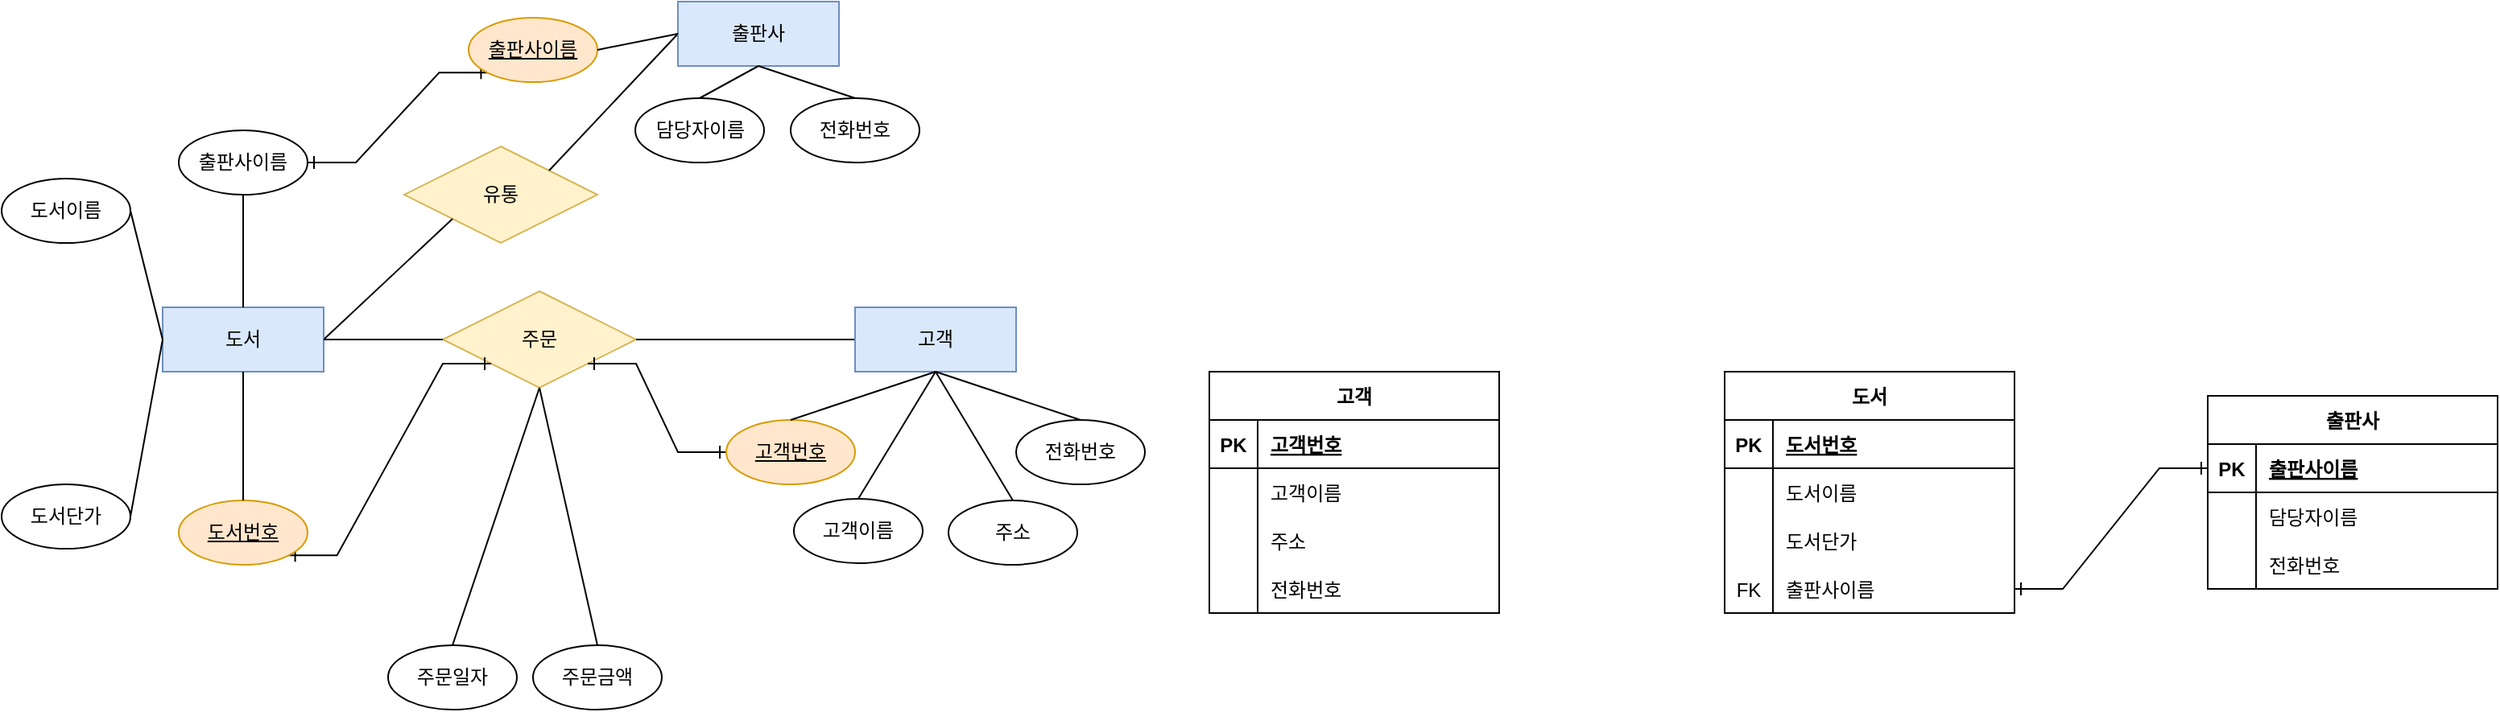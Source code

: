 <mxfile version="20.5.3" type="github">
  <diagram id="mmalEEf8XSI_XkNJ3Toq" name="페이지-1">
    <mxGraphModel dx="1182" dy="732" grid="1" gridSize="10" guides="1" tooltips="1" connect="1" arrows="1" fold="1" page="1" pageScale="1" pageWidth="827" pageHeight="1169" math="0" shadow="0">
      <root>
        <mxCell id="0" />
        <mxCell id="1" parent="0" />
        <mxCell id="ofN5f0t3uMmVJ3fVXrQQ-20" value="유통" style="shape=rhombus;perimeter=rhombusPerimeter;whiteSpace=wrap;html=1;align=center;fillColor=#fff2cc;strokeColor=#d6b656;" vertex="1" parent="1">
          <mxGeometry x="270" y="100" width="120" height="60" as="geometry" />
        </mxCell>
        <mxCell id="ofN5f0t3uMmVJ3fVXrQQ-55" value="" style="endArrow=none;html=1;rounded=0;entryX=0;entryY=1;entryDx=0;entryDy=0;exitX=1;exitY=0.5;exitDx=0;exitDy=0;" edge="1" parent="1" source="ofN5f0t3uMmVJ3fVXrQQ-1" target="ofN5f0t3uMmVJ3fVXrQQ-20">
          <mxGeometry relative="1" as="geometry">
            <mxPoint x="194" y="60" as="sourcePoint" />
            <mxPoint x="354" y="60" as="targetPoint" />
          </mxGeometry>
        </mxCell>
        <mxCell id="ofN5f0t3uMmVJ3fVXrQQ-57" value="" style="endArrow=none;html=1;rounded=0;exitX=0;exitY=0.5;exitDx=0;exitDy=0;entryX=1;entryY=0;entryDx=0;entryDy=0;" edge="1" parent="1" source="ofN5f0t3uMmVJ3fVXrQQ-2" target="ofN5f0t3uMmVJ3fVXrQQ-20">
          <mxGeometry relative="1" as="geometry">
            <mxPoint x="360" y="60" as="sourcePoint" />
            <mxPoint x="360" y="110" as="targetPoint" />
          </mxGeometry>
        </mxCell>
        <mxCell id="ofN5f0t3uMmVJ3fVXrQQ-66" value="주문" style="shape=rhombus;perimeter=rhombusPerimeter;whiteSpace=wrap;html=1;align=center;fillColor=#fff2cc;strokeColor=#d6b656;" vertex="1" parent="1">
          <mxGeometry x="294" y="190" width="120" height="60" as="geometry" />
        </mxCell>
        <mxCell id="ofN5f0t3uMmVJ3fVXrQQ-1" value="도서" style="whiteSpace=wrap;html=1;align=center;fillColor=#dae8fc;strokeColor=#6c8ebf;" vertex="1" parent="1">
          <mxGeometry x="120" y="200" width="100" height="40" as="geometry" />
        </mxCell>
        <mxCell id="ofN5f0t3uMmVJ3fVXrQQ-197" style="edgeStyle=entityRelationEdgeStyle;rounded=0;orthogonalLoop=1;jettySize=auto;html=1;exitX=1;exitY=1;exitDx=0;exitDy=0;fontSize=30;startArrow=ERone;startFill=0;endArrow=ERone;endFill=0;elbow=vertical;entryX=0;entryY=1;entryDx=0;entryDy=0;" edge="1" parent="1" source="ofN5f0t3uMmVJ3fVXrQQ-7" target="ofN5f0t3uMmVJ3fVXrQQ-66">
          <mxGeometry relative="1" as="geometry" />
        </mxCell>
        <mxCell id="ofN5f0t3uMmVJ3fVXrQQ-7" value="도서번호" style="ellipse;whiteSpace=wrap;html=1;align=center;fontStyle=4;fillColor=#ffe6cc;strokeColor=#d79b00;" vertex="1" parent="1">
          <mxGeometry x="130" y="320" width="80" height="40" as="geometry" />
        </mxCell>
        <mxCell id="ofN5f0t3uMmVJ3fVXrQQ-10" value="도서이름" style="ellipse;whiteSpace=wrap;html=1;align=center;" vertex="1" parent="1">
          <mxGeometry x="20" y="120" width="80" height="40" as="geometry" />
        </mxCell>
        <mxCell id="ofN5f0t3uMmVJ3fVXrQQ-12" value="도서단가" style="ellipse;whiteSpace=wrap;html=1;align=center;" vertex="1" parent="1">
          <mxGeometry x="20" y="310" width="80" height="40" as="geometry" />
        </mxCell>
        <mxCell id="ofN5f0t3uMmVJ3fVXrQQ-196" style="edgeStyle=entityRelationEdgeStyle;rounded=0;orthogonalLoop=1;jettySize=auto;html=1;exitX=1;exitY=0.5;exitDx=0;exitDy=0;entryX=0;entryY=1;entryDx=0;entryDy=0;fontSize=30;startArrow=ERone;startFill=0;endArrow=ERone;endFill=0;elbow=vertical;" edge="1" parent="1" source="ofN5f0t3uMmVJ3fVXrQQ-13" target="ofN5f0t3uMmVJ3fVXrQQ-38">
          <mxGeometry relative="1" as="geometry" />
        </mxCell>
        <mxCell id="ofN5f0t3uMmVJ3fVXrQQ-13" value="출판사이름" style="ellipse;whiteSpace=wrap;html=1;align=center;" vertex="1" parent="1">
          <mxGeometry x="130" y="90" width="80" height="40" as="geometry" />
        </mxCell>
        <mxCell id="ofN5f0t3uMmVJ3fVXrQQ-14" style="rounded=0;orthogonalLoop=1;jettySize=auto;html=1;exitX=0.5;exitY=1;exitDx=0;exitDy=0;entryX=0.5;entryY=0;entryDx=0;entryDy=0;endArrow=none;endFill=0;" edge="1" parent="1" source="ofN5f0t3uMmVJ3fVXrQQ-1" target="ofN5f0t3uMmVJ3fVXrQQ-7">
          <mxGeometry relative="1" as="geometry" />
        </mxCell>
        <mxCell id="ofN5f0t3uMmVJ3fVXrQQ-15" style="edgeStyle=none;rounded=0;orthogonalLoop=1;jettySize=auto;html=1;exitX=0;exitY=0.5;exitDx=0;exitDy=0;entryX=1;entryY=0.5;entryDx=0;entryDy=0;endArrow=none;endFill=0;" edge="1" parent="1" source="ofN5f0t3uMmVJ3fVXrQQ-1" target="ofN5f0t3uMmVJ3fVXrQQ-10">
          <mxGeometry relative="1" as="geometry" />
        </mxCell>
        <mxCell id="ofN5f0t3uMmVJ3fVXrQQ-16" style="edgeStyle=none;rounded=0;orthogonalLoop=1;jettySize=auto;html=1;exitX=1;exitY=0.5;exitDx=0;exitDy=0;entryX=0;entryY=0.5;entryDx=0;entryDy=0;endArrow=none;endFill=0;" edge="1" parent="1" source="ofN5f0t3uMmVJ3fVXrQQ-12" target="ofN5f0t3uMmVJ3fVXrQQ-1">
          <mxGeometry relative="1" as="geometry" />
        </mxCell>
        <mxCell id="ofN5f0t3uMmVJ3fVXrQQ-19" style="edgeStyle=none;rounded=0;orthogonalLoop=1;jettySize=auto;html=1;exitX=0.5;exitY=1;exitDx=0;exitDy=0;entryX=0.5;entryY=0;entryDx=0;entryDy=0;endArrow=none;endFill=0;" edge="1" parent="1" source="ofN5f0t3uMmVJ3fVXrQQ-13" target="ofN5f0t3uMmVJ3fVXrQQ-1">
          <mxGeometry relative="1" as="geometry" />
        </mxCell>
        <mxCell id="ofN5f0t3uMmVJ3fVXrQQ-68" value="" style="endArrow=none;html=1;rounded=0;exitX=1;exitY=0.5;exitDx=0;exitDy=0;entryX=0;entryY=0.5;entryDx=0;entryDy=0;" edge="1" parent="1" source="ofN5f0t3uMmVJ3fVXrQQ-1" target="ofN5f0t3uMmVJ3fVXrQQ-66">
          <mxGeometry relative="1" as="geometry">
            <mxPoint x="240" y="170" as="sourcePoint" />
            <mxPoint x="400" y="170" as="targetPoint" />
          </mxGeometry>
        </mxCell>
        <mxCell id="ofN5f0t3uMmVJ3fVXrQQ-70" value="" style="endArrow=none;html=1;rounded=0;exitX=1;exitY=0.5;exitDx=0;exitDy=0;entryX=0;entryY=0.5;entryDx=0;entryDy=0;" edge="1" parent="1" source="ofN5f0t3uMmVJ3fVXrQQ-66" target="ofN5f0t3uMmVJ3fVXrQQ-4">
          <mxGeometry relative="1" as="geometry">
            <mxPoint x="370" y="240" as="sourcePoint" />
            <mxPoint x="530" y="240" as="targetPoint" />
          </mxGeometry>
        </mxCell>
        <mxCell id="ofN5f0t3uMmVJ3fVXrQQ-75" style="edgeStyle=none;rounded=0;orthogonalLoop=1;jettySize=auto;html=1;exitX=0.5;exitY=0;exitDx=0;exitDy=0;entryX=0.5;entryY=1;entryDx=0;entryDy=0;endArrow=none;endFill=0;" edge="1" parent="1" source="ofN5f0t3uMmVJ3fVXrQQ-72" target="ofN5f0t3uMmVJ3fVXrQQ-66">
          <mxGeometry relative="1" as="geometry" />
        </mxCell>
        <mxCell id="ofN5f0t3uMmVJ3fVXrQQ-72" value="주문일자" style="ellipse;whiteSpace=wrap;html=1;align=center;" vertex="1" parent="1">
          <mxGeometry x="260" y="410" width="80" height="40" as="geometry" />
        </mxCell>
        <mxCell id="ofN5f0t3uMmVJ3fVXrQQ-78" style="edgeStyle=none;rounded=0;orthogonalLoop=1;jettySize=auto;html=1;exitX=0.5;exitY=0;exitDx=0;exitDy=0;entryX=0.5;entryY=1;entryDx=0;entryDy=0;endArrow=none;endFill=0;" edge="1" parent="1" source="ofN5f0t3uMmVJ3fVXrQQ-74" target="ofN5f0t3uMmVJ3fVXrQQ-66">
          <mxGeometry relative="1" as="geometry" />
        </mxCell>
        <mxCell id="ofN5f0t3uMmVJ3fVXrQQ-74" value="주문금액" style="ellipse;whiteSpace=wrap;html=1;align=center;" vertex="1" parent="1">
          <mxGeometry x="350" y="410" width="80" height="40" as="geometry" />
        </mxCell>
        <mxCell id="ofN5f0t3uMmVJ3fVXrQQ-104" value="도서" style="shape=table;startSize=30;container=1;collapsible=1;childLayout=tableLayout;fixedRows=1;rowLines=0;fontStyle=1;align=center;resizeLast=1;" vertex="1" parent="1">
          <mxGeometry x="1090" y="240" width="180" height="150" as="geometry" />
        </mxCell>
        <mxCell id="ofN5f0t3uMmVJ3fVXrQQ-105" value="" style="shape=tableRow;horizontal=0;startSize=0;swimlaneHead=0;swimlaneBody=0;fillColor=none;collapsible=0;dropTarget=0;points=[[0,0.5],[1,0.5]];portConstraint=eastwest;top=0;left=0;right=0;bottom=1;" vertex="1" parent="ofN5f0t3uMmVJ3fVXrQQ-104">
          <mxGeometry y="30" width="180" height="30" as="geometry" />
        </mxCell>
        <mxCell id="ofN5f0t3uMmVJ3fVXrQQ-106" value="PK" style="shape=partialRectangle;connectable=0;fillColor=none;top=0;left=0;bottom=0;right=0;fontStyle=1;overflow=hidden;" vertex="1" parent="ofN5f0t3uMmVJ3fVXrQQ-105">
          <mxGeometry width="30" height="30" as="geometry">
            <mxRectangle width="30" height="30" as="alternateBounds" />
          </mxGeometry>
        </mxCell>
        <mxCell id="ofN5f0t3uMmVJ3fVXrQQ-107" value="도서번호" style="shape=partialRectangle;connectable=0;fillColor=none;top=0;left=0;bottom=0;right=0;align=left;spacingLeft=6;fontStyle=5;overflow=hidden;" vertex="1" parent="ofN5f0t3uMmVJ3fVXrQQ-105">
          <mxGeometry x="30" width="150" height="30" as="geometry">
            <mxRectangle width="150" height="30" as="alternateBounds" />
          </mxGeometry>
        </mxCell>
        <mxCell id="ofN5f0t3uMmVJ3fVXrQQ-108" value="" style="shape=tableRow;horizontal=0;startSize=0;swimlaneHead=0;swimlaneBody=0;fillColor=none;collapsible=0;dropTarget=0;points=[[0,0.5],[1,0.5]];portConstraint=eastwest;top=0;left=0;right=0;bottom=0;" vertex="1" parent="ofN5f0t3uMmVJ3fVXrQQ-104">
          <mxGeometry y="60" width="180" height="30" as="geometry" />
        </mxCell>
        <mxCell id="ofN5f0t3uMmVJ3fVXrQQ-109" value="" style="shape=partialRectangle;connectable=0;fillColor=none;top=0;left=0;bottom=0;right=0;editable=1;overflow=hidden;" vertex="1" parent="ofN5f0t3uMmVJ3fVXrQQ-108">
          <mxGeometry width="30" height="30" as="geometry">
            <mxRectangle width="30" height="30" as="alternateBounds" />
          </mxGeometry>
        </mxCell>
        <mxCell id="ofN5f0t3uMmVJ3fVXrQQ-110" value="도서이름" style="shape=partialRectangle;connectable=0;fillColor=none;top=0;left=0;bottom=0;right=0;align=left;spacingLeft=6;overflow=hidden;" vertex="1" parent="ofN5f0t3uMmVJ3fVXrQQ-108">
          <mxGeometry x="30" width="150" height="30" as="geometry">
            <mxRectangle width="150" height="30" as="alternateBounds" />
          </mxGeometry>
        </mxCell>
        <mxCell id="ofN5f0t3uMmVJ3fVXrQQ-111" value="" style="shape=tableRow;horizontal=0;startSize=0;swimlaneHead=0;swimlaneBody=0;fillColor=none;collapsible=0;dropTarget=0;points=[[0,0.5],[1,0.5]];portConstraint=eastwest;top=0;left=0;right=0;bottom=0;" vertex="1" parent="ofN5f0t3uMmVJ3fVXrQQ-104">
          <mxGeometry y="90" width="180" height="30" as="geometry" />
        </mxCell>
        <mxCell id="ofN5f0t3uMmVJ3fVXrQQ-112" value="" style="shape=partialRectangle;connectable=0;fillColor=none;top=0;left=0;bottom=0;right=0;editable=1;overflow=hidden;" vertex="1" parent="ofN5f0t3uMmVJ3fVXrQQ-111">
          <mxGeometry width="30" height="30" as="geometry">
            <mxRectangle width="30" height="30" as="alternateBounds" />
          </mxGeometry>
        </mxCell>
        <mxCell id="ofN5f0t3uMmVJ3fVXrQQ-113" value="도서단가" style="shape=partialRectangle;connectable=0;fillColor=none;top=0;left=0;bottom=0;right=0;align=left;spacingLeft=6;overflow=hidden;" vertex="1" parent="ofN5f0t3uMmVJ3fVXrQQ-111">
          <mxGeometry x="30" width="150" height="30" as="geometry">
            <mxRectangle width="150" height="30" as="alternateBounds" />
          </mxGeometry>
        </mxCell>
        <mxCell id="ofN5f0t3uMmVJ3fVXrQQ-130" value="" style="shape=tableRow;horizontal=0;startSize=0;swimlaneHead=0;swimlaneBody=0;fillColor=none;collapsible=0;dropTarget=0;points=[[0,0.5],[1,0.5]];portConstraint=eastwest;top=0;left=0;right=0;bottom=0;" vertex="1" parent="ofN5f0t3uMmVJ3fVXrQQ-104">
          <mxGeometry y="120" width="180" height="30" as="geometry" />
        </mxCell>
        <mxCell id="ofN5f0t3uMmVJ3fVXrQQ-131" value="FK" style="shape=partialRectangle;connectable=0;fillColor=none;top=0;left=0;bottom=0;right=0;fontStyle=0;overflow=hidden;" vertex="1" parent="ofN5f0t3uMmVJ3fVXrQQ-130">
          <mxGeometry width="30" height="30" as="geometry">
            <mxRectangle width="30" height="30" as="alternateBounds" />
          </mxGeometry>
        </mxCell>
        <mxCell id="ofN5f0t3uMmVJ3fVXrQQ-132" value="출판사이름" style="shape=partialRectangle;connectable=0;fillColor=none;top=0;left=0;bottom=0;right=0;align=left;spacingLeft=6;fontStyle=0;overflow=hidden;" vertex="1" parent="ofN5f0t3uMmVJ3fVXrQQ-130">
          <mxGeometry x="30" width="150" height="30" as="geometry">
            <mxRectangle width="150" height="30" as="alternateBounds" />
          </mxGeometry>
        </mxCell>
        <mxCell id="ofN5f0t3uMmVJ3fVXrQQ-117" value="출판사" style="shape=table;startSize=30;container=1;collapsible=1;childLayout=tableLayout;fixedRows=1;rowLines=0;fontStyle=1;align=center;resizeLast=1;" vertex="1" parent="1">
          <mxGeometry x="1390" y="255" width="180" height="120" as="geometry" />
        </mxCell>
        <mxCell id="ofN5f0t3uMmVJ3fVXrQQ-118" value="" style="shape=tableRow;horizontal=0;startSize=0;swimlaneHead=0;swimlaneBody=0;fillColor=none;collapsible=0;dropTarget=0;points=[[0,0.5],[1,0.5]];portConstraint=eastwest;top=0;left=0;right=0;bottom=1;" vertex="1" parent="ofN5f0t3uMmVJ3fVXrQQ-117">
          <mxGeometry y="30" width="180" height="30" as="geometry" />
        </mxCell>
        <mxCell id="ofN5f0t3uMmVJ3fVXrQQ-119" value="PK" style="shape=partialRectangle;connectable=0;fillColor=none;top=0;left=0;bottom=0;right=0;fontStyle=1;overflow=hidden;" vertex="1" parent="ofN5f0t3uMmVJ3fVXrQQ-118">
          <mxGeometry width="30" height="30" as="geometry">
            <mxRectangle width="30" height="30" as="alternateBounds" />
          </mxGeometry>
        </mxCell>
        <mxCell id="ofN5f0t3uMmVJ3fVXrQQ-120" value="출판사이름" style="shape=partialRectangle;connectable=0;fillColor=none;top=0;left=0;bottom=0;right=0;align=left;spacingLeft=6;fontStyle=5;overflow=hidden;" vertex="1" parent="ofN5f0t3uMmVJ3fVXrQQ-118">
          <mxGeometry x="30" width="150" height="30" as="geometry">
            <mxRectangle width="150" height="30" as="alternateBounds" />
          </mxGeometry>
        </mxCell>
        <mxCell id="ofN5f0t3uMmVJ3fVXrQQ-121" value="" style="shape=tableRow;horizontal=0;startSize=0;swimlaneHead=0;swimlaneBody=0;fillColor=none;collapsible=0;dropTarget=0;points=[[0,0.5],[1,0.5]];portConstraint=eastwest;top=0;left=0;right=0;bottom=0;" vertex="1" parent="ofN5f0t3uMmVJ3fVXrQQ-117">
          <mxGeometry y="60" width="180" height="30" as="geometry" />
        </mxCell>
        <mxCell id="ofN5f0t3uMmVJ3fVXrQQ-122" value="" style="shape=partialRectangle;connectable=0;fillColor=none;top=0;left=0;bottom=0;right=0;editable=1;overflow=hidden;" vertex="1" parent="ofN5f0t3uMmVJ3fVXrQQ-121">
          <mxGeometry width="30" height="30" as="geometry">
            <mxRectangle width="30" height="30" as="alternateBounds" />
          </mxGeometry>
        </mxCell>
        <mxCell id="ofN5f0t3uMmVJ3fVXrQQ-123" value="담당자이름" style="shape=partialRectangle;connectable=0;fillColor=none;top=0;left=0;bottom=0;right=0;align=left;spacingLeft=6;overflow=hidden;" vertex="1" parent="ofN5f0t3uMmVJ3fVXrQQ-121">
          <mxGeometry x="30" width="150" height="30" as="geometry">
            <mxRectangle width="150" height="30" as="alternateBounds" />
          </mxGeometry>
        </mxCell>
        <mxCell id="ofN5f0t3uMmVJ3fVXrQQ-124" value="" style="shape=tableRow;horizontal=0;startSize=0;swimlaneHead=0;swimlaneBody=0;fillColor=none;collapsible=0;dropTarget=0;points=[[0,0.5],[1,0.5]];portConstraint=eastwest;top=0;left=0;right=0;bottom=0;" vertex="1" parent="ofN5f0t3uMmVJ3fVXrQQ-117">
          <mxGeometry y="90" width="180" height="30" as="geometry" />
        </mxCell>
        <mxCell id="ofN5f0t3uMmVJ3fVXrQQ-125" value="" style="shape=partialRectangle;connectable=0;fillColor=none;top=0;left=0;bottom=0;right=0;editable=1;overflow=hidden;" vertex="1" parent="ofN5f0t3uMmVJ3fVXrQQ-124">
          <mxGeometry width="30" height="30" as="geometry">
            <mxRectangle width="30" height="30" as="alternateBounds" />
          </mxGeometry>
        </mxCell>
        <mxCell id="ofN5f0t3uMmVJ3fVXrQQ-126" value="전화번호" style="shape=partialRectangle;connectable=0;fillColor=none;top=0;left=0;bottom=0;right=0;align=left;spacingLeft=6;overflow=hidden;" vertex="1" parent="ofN5f0t3uMmVJ3fVXrQQ-124">
          <mxGeometry x="30" width="150" height="30" as="geometry">
            <mxRectangle width="150" height="30" as="alternateBounds" />
          </mxGeometry>
        </mxCell>
        <mxCell id="ofN5f0t3uMmVJ3fVXrQQ-135" value="고객" style="shape=table;startSize=30;container=1;collapsible=1;childLayout=tableLayout;fixedRows=1;rowLines=0;fontStyle=1;align=center;resizeLast=1;" vertex="1" parent="1">
          <mxGeometry x="770" y="240" width="180" height="150" as="geometry" />
        </mxCell>
        <mxCell id="ofN5f0t3uMmVJ3fVXrQQ-136" value="" style="shape=tableRow;horizontal=0;startSize=0;swimlaneHead=0;swimlaneBody=0;fillColor=none;collapsible=0;dropTarget=0;points=[[0,0.5],[1,0.5]];portConstraint=eastwest;top=0;left=0;right=0;bottom=1;" vertex="1" parent="ofN5f0t3uMmVJ3fVXrQQ-135">
          <mxGeometry y="30" width="180" height="30" as="geometry" />
        </mxCell>
        <mxCell id="ofN5f0t3uMmVJ3fVXrQQ-137" value="PK" style="shape=partialRectangle;connectable=0;fillColor=none;top=0;left=0;bottom=0;right=0;fontStyle=1;overflow=hidden;" vertex="1" parent="ofN5f0t3uMmVJ3fVXrQQ-136">
          <mxGeometry width="30" height="30" as="geometry">
            <mxRectangle width="30" height="30" as="alternateBounds" />
          </mxGeometry>
        </mxCell>
        <mxCell id="ofN5f0t3uMmVJ3fVXrQQ-138" value="고객번호" style="shape=partialRectangle;connectable=0;fillColor=none;top=0;left=0;bottom=0;right=0;align=left;spacingLeft=6;fontStyle=5;overflow=hidden;" vertex="1" parent="ofN5f0t3uMmVJ3fVXrQQ-136">
          <mxGeometry x="30" width="150" height="30" as="geometry">
            <mxRectangle width="150" height="30" as="alternateBounds" />
          </mxGeometry>
        </mxCell>
        <mxCell id="ofN5f0t3uMmVJ3fVXrQQ-139" value="" style="shape=tableRow;horizontal=0;startSize=0;swimlaneHead=0;swimlaneBody=0;fillColor=none;collapsible=0;dropTarget=0;points=[[0,0.5],[1,0.5]];portConstraint=eastwest;top=0;left=0;right=0;bottom=0;" vertex="1" parent="ofN5f0t3uMmVJ3fVXrQQ-135">
          <mxGeometry y="60" width="180" height="30" as="geometry" />
        </mxCell>
        <mxCell id="ofN5f0t3uMmVJ3fVXrQQ-140" value="" style="shape=partialRectangle;connectable=0;fillColor=none;top=0;left=0;bottom=0;right=0;editable=1;overflow=hidden;" vertex="1" parent="ofN5f0t3uMmVJ3fVXrQQ-139">
          <mxGeometry width="30" height="30" as="geometry">
            <mxRectangle width="30" height="30" as="alternateBounds" />
          </mxGeometry>
        </mxCell>
        <mxCell id="ofN5f0t3uMmVJ3fVXrQQ-141" value="고객이름" style="shape=partialRectangle;connectable=0;fillColor=none;top=0;left=0;bottom=0;right=0;align=left;spacingLeft=6;overflow=hidden;" vertex="1" parent="ofN5f0t3uMmVJ3fVXrQQ-139">
          <mxGeometry x="30" width="150" height="30" as="geometry">
            <mxRectangle width="150" height="30" as="alternateBounds" />
          </mxGeometry>
        </mxCell>
        <mxCell id="ofN5f0t3uMmVJ3fVXrQQ-142" value="" style="shape=tableRow;horizontal=0;startSize=0;swimlaneHead=0;swimlaneBody=0;fillColor=none;collapsible=0;dropTarget=0;points=[[0,0.5],[1,0.5]];portConstraint=eastwest;top=0;left=0;right=0;bottom=0;" vertex="1" parent="ofN5f0t3uMmVJ3fVXrQQ-135">
          <mxGeometry y="90" width="180" height="30" as="geometry" />
        </mxCell>
        <mxCell id="ofN5f0t3uMmVJ3fVXrQQ-143" value="" style="shape=partialRectangle;connectable=0;fillColor=none;top=0;left=0;bottom=0;right=0;editable=1;overflow=hidden;" vertex="1" parent="ofN5f0t3uMmVJ3fVXrQQ-142">
          <mxGeometry width="30" height="30" as="geometry">
            <mxRectangle width="30" height="30" as="alternateBounds" />
          </mxGeometry>
        </mxCell>
        <mxCell id="ofN5f0t3uMmVJ3fVXrQQ-144" value="주소" style="shape=partialRectangle;connectable=0;fillColor=none;top=0;left=0;bottom=0;right=0;align=left;spacingLeft=6;overflow=hidden;" vertex="1" parent="ofN5f0t3uMmVJ3fVXrQQ-142">
          <mxGeometry x="30" width="150" height="30" as="geometry">
            <mxRectangle width="150" height="30" as="alternateBounds" />
          </mxGeometry>
        </mxCell>
        <mxCell id="ofN5f0t3uMmVJ3fVXrQQ-145" value="" style="shape=tableRow;horizontal=0;startSize=0;swimlaneHead=0;swimlaneBody=0;fillColor=none;collapsible=0;dropTarget=0;points=[[0,0.5],[1,0.5]];portConstraint=eastwest;top=0;left=0;right=0;bottom=0;" vertex="1" parent="ofN5f0t3uMmVJ3fVXrQQ-135">
          <mxGeometry y="120" width="180" height="30" as="geometry" />
        </mxCell>
        <mxCell id="ofN5f0t3uMmVJ3fVXrQQ-146" value="" style="shape=partialRectangle;connectable=0;fillColor=none;top=0;left=0;bottom=0;right=0;editable=1;overflow=hidden;" vertex="1" parent="ofN5f0t3uMmVJ3fVXrQQ-145">
          <mxGeometry width="30" height="30" as="geometry">
            <mxRectangle width="30" height="30" as="alternateBounds" />
          </mxGeometry>
        </mxCell>
        <mxCell id="ofN5f0t3uMmVJ3fVXrQQ-147" value="전화번호" style="shape=partialRectangle;connectable=0;fillColor=none;top=0;left=0;bottom=0;right=0;align=left;spacingLeft=6;overflow=hidden;" vertex="1" parent="ofN5f0t3uMmVJ3fVXrQQ-145">
          <mxGeometry x="30" width="150" height="30" as="geometry">
            <mxRectangle width="150" height="30" as="alternateBounds" />
          </mxGeometry>
        </mxCell>
        <mxCell id="ofN5f0t3uMmVJ3fVXrQQ-163" style="edgeStyle=entityRelationEdgeStyle;rounded=0;orthogonalLoop=1;jettySize=auto;html=1;exitX=1;exitY=0.5;exitDx=0;exitDy=0;entryX=0;entryY=0.5;entryDx=0;entryDy=0;startArrow=ERone;startFill=0;endArrow=ERone;endFill=0;" edge="1" parent="1" source="ofN5f0t3uMmVJ3fVXrQQ-130" target="ofN5f0t3uMmVJ3fVXrQQ-118">
          <mxGeometry relative="1" as="geometry" />
        </mxCell>
        <mxCell id="ofN5f0t3uMmVJ3fVXrQQ-198" style="edgeStyle=entityRelationEdgeStyle;rounded=0;orthogonalLoop=1;jettySize=auto;html=1;exitX=0;exitY=0.5;exitDx=0;exitDy=0;entryX=1;entryY=1;entryDx=0;entryDy=0;fontSize=30;startArrow=ERone;startFill=0;endArrow=ERone;endFill=0;elbow=vertical;" edge="1" parent="1" source="ofN5f0t3uMmVJ3fVXrQQ-47" target="ofN5f0t3uMmVJ3fVXrQQ-66">
          <mxGeometry relative="1" as="geometry" />
        </mxCell>
        <mxCell id="ofN5f0t3uMmVJ3fVXrQQ-2" value="출판사" style="whiteSpace=wrap;html=1;align=center;fillColor=#dae8fc;strokeColor=#6c8ebf;" vertex="1" parent="1">
          <mxGeometry x="440" y="10" width="100" height="40" as="geometry" />
        </mxCell>
        <mxCell id="ofN5f0t3uMmVJ3fVXrQQ-38" value="출판사이름" style="ellipse;whiteSpace=wrap;html=1;align=center;fontStyle=4;fillColor=#ffe6cc;strokeColor=#d79b00;" vertex="1" parent="1">
          <mxGeometry x="310" y="20" width="80" height="40" as="geometry" />
        </mxCell>
        <mxCell id="ofN5f0t3uMmVJ3fVXrQQ-39" value="담당자이름" style="ellipse;whiteSpace=wrap;html=1;align=center;" vertex="1" parent="1">
          <mxGeometry x="413.5" y="70" width="80" height="40" as="geometry" />
        </mxCell>
        <mxCell id="ofN5f0t3uMmVJ3fVXrQQ-41" value="전화번호" style="ellipse;whiteSpace=wrap;html=1;align=center;" vertex="1" parent="1">
          <mxGeometry x="510" y="70" width="80" height="40" as="geometry" />
        </mxCell>
        <mxCell id="ofN5f0t3uMmVJ3fVXrQQ-36" style="rounded=0;orthogonalLoop=1;jettySize=auto;html=1;entryX=1;entryY=0.5;entryDx=0;entryDy=0;endArrow=none;endFill=0;exitX=0;exitY=0.5;exitDx=0;exitDy=0;" edge="1" parent="1" target="ofN5f0t3uMmVJ3fVXrQQ-38" source="ofN5f0t3uMmVJ3fVXrQQ-2">
          <mxGeometry relative="1" as="geometry">
            <mxPoint x="790" y="120" as="sourcePoint" />
          </mxGeometry>
        </mxCell>
        <mxCell id="ofN5f0t3uMmVJ3fVXrQQ-37" style="edgeStyle=none;rounded=0;orthogonalLoop=1;jettySize=auto;html=1;entryX=0.5;entryY=0;entryDx=0;entryDy=0;endArrow=none;endFill=0;exitX=0.5;exitY=1;exitDx=0;exitDy=0;" edge="1" parent="1" target="ofN5f0t3uMmVJ3fVXrQQ-39" source="ofN5f0t3uMmVJ3fVXrQQ-2">
          <mxGeometry relative="1" as="geometry">
            <mxPoint x="790" y="120" as="sourcePoint" />
          </mxGeometry>
        </mxCell>
        <mxCell id="ofN5f0t3uMmVJ3fVXrQQ-40" style="edgeStyle=none;rounded=0;orthogonalLoop=1;jettySize=auto;html=1;exitX=0.5;exitY=0;exitDx=0;exitDy=0;entryX=0.5;entryY=1;entryDx=0;entryDy=0;endArrow=none;endFill=0;" edge="1" parent="1" source="ofN5f0t3uMmVJ3fVXrQQ-41" target="ofN5f0t3uMmVJ3fVXrQQ-2">
          <mxGeometry relative="1" as="geometry">
            <mxPoint x="804" y="90" as="targetPoint" />
          </mxGeometry>
        </mxCell>
        <mxCell id="ofN5f0t3uMmVJ3fVXrQQ-4" value="고객" style="whiteSpace=wrap;html=1;align=center;fillColor=#dae8fc;strokeColor=#6c8ebf;" vertex="1" parent="1">
          <mxGeometry x="550" y="200" width="100" height="40" as="geometry" />
        </mxCell>
        <mxCell id="ofN5f0t3uMmVJ3fVXrQQ-47" value="고객번호" style="ellipse;whiteSpace=wrap;html=1;align=center;fontStyle=4;fillColor=#ffe6cc;strokeColor=#d79b00;" vertex="1" parent="1">
          <mxGeometry x="470" y="270" width="80" height="40" as="geometry" />
        </mxCell>
        <mxCell id="ofN5f0t3uMmVJ3fVXrQQ-48" value="고객이름" style="ellipse;whiteSpace=wrap;html=1;align=center;" vertex="1" parent="1">
          <mxGeometry x="512" y="319" width="80" height="40" as="geometry" />
        </mxCell>
        <mxCell id="ofN5f0t3uMmVJ3fVXrQQ-50" value="주소" style="ellipse;whiteSpace=wrap;html=1;align=center;" vertex="1" parent="1">
          <mxGeometry x="608" y="320" width="80" height="40" as="geometry" />
        </mxCell>
        <mxCell id="ofN5f0t3uMmVJ3fVXrQQ-52" value="전화번호" style="ellipse;whiteSpace=wrap;html=1;align=center;" vertex="1" parent="1">
          <mxGeometry x="650" y="270" width="80" height="40" as="geometry" />
        </mxCell>
        <mxCell id="ofN5f0t3uMmVJ3fVXrQQ-49" style="edgeStyle=none;rounded=0;orthogonalLoop=1;jettySize=auto;html=1;exitX=0.5;exitY=0;exitDx=0;exitDy=0;entryX=0.5;entryY=1;entryDx=0;entryDy=0;endArrow=none;endFill=0;" edge="1" parent="1" source="ofN5f0t3uMmVJ3fVXrQQ-50" target="ofN5f0t3uMmVJ3fVXrQQ-4">
          <mxGeometry relative="1" as="geometry">
            <mxPoint x="600" y="240" as="targetPoint" />
          </mxGeometry>
        </mxCell>
        <mxCell id="ofN5f0t3uMmVJ3fVXrQQ-51" style="edgeStyle=none;rounded=0;orthogonalLoop=1;jettySize=auto;html=1;exitX=0.5;exitY=0;exitDx=0;exitDy=0;entryX=0.5;entryY=1;entryDx=0;entryDy=0;endArrow=none;endFill=0;" edge="1" parent="1" source="ofN5f0t3uMmVJ3fVXrQQ-52" target="ofN5f0t3uMmVJ3fVXrQQ-4">
          <mxGeometry relative="1" as="geometry">
            <mxPoint x="600" y="240" as="targetPoint" />
          </mxGeometry>
        </mxCell>
        <mxCell id="ofN5f0t3uMmVJ3fVXrQQ-46" style="edgeStyle=none;rounded=0;orthogonalLoop=1;jettySize=auto;html=1;exitX=0.5;exitY=1;exitDx=0;exitDy=0;entryX=0.5;entryY=0;entryDx=0;entryDy=0;endArrow=none;endFill=0;" edge="1" parent="1" target="ofN5f0t3uMmVJ3fVXrQQ-48" source="ofN5f0t3uMmVJ3fVXrQQ-4">
          <mxGeometry relative="1" as="geometry">
            <mxPoint x="600" y="240" as="sourcePoint" />
          </mxGeometry>
        </mxCell>
        <mxCell id="ofN5f0t3uMmVJ3fVXrQQ-45" style="rounded=0;orthogonalLoop=1;jettySize=auto;html=1;exitX=0.5;exitY=1;exitDx=0;exitDy=0;entryX=0.5;entryY=0;entryDx=0;entryDy=0;endArrow=none;endFill=0;" edge="1" parent="1" target="ofN5f0t3uMmVJ3fVXrQQ-47" source="ofN5f0t3uMmVJ3fVXrQQ-4">
          <mxGeometry relative="1" as="geometry">
            <mxPoint x="600" y="240" as="sourcePoint" />
          </mxGeometry>
        </mxCell>
      </root>
    </mxGraphModel>
  </diagram>
</mxfile>

